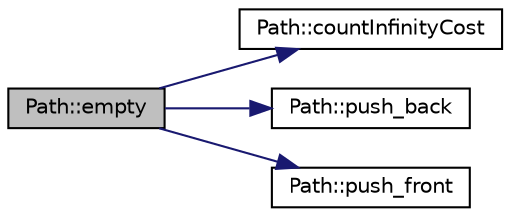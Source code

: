 digraph "Path::empty"
{
  edge [fontname="Helvetica",fontsize="10",labelfontname="Helvetica",labelfontsize="10"];
  node [fontname="Helvetica",fontsize="10",shape=record];
  rankdir="LR";
  Node116 [label="Path::empty",height=0.2,width=0.4,color="black", fillcolor="grey75", style="filled", fontcolor="black"];
  Node116 -> Node117 [color="midnightblue",fontsize="10",style="solid",fontname="Helvetica"];
  Node117 [label="Path::countInfinityCost",height=0.2,width=0.4,color="black", fillcolor="white", style="filled",URL="$classPath.html#ad61a1c96149ce7b7f6ccd696a346bbc3"];
  Node116 -> Node118 [color="midnightblue",fontsize="10",style="solid",fontname="Helvetica"];
  Node118 [label="Path::push_back",height=0.2,width=0.4,color="black", fillcolor="white", style="filled",URL="$classPath.html#a5b5d58e304f85ef96637a260917c30ac"];
  Node116 -> Node119 [color="midnightblue",fontsize="10",style="solid",fontname="Helvetica"];
  Node119 [label="Path::push_front",height=0.2,width=0.4,color="black", fillcolor="white", style="filled",URL="$classPath.html#a46140ad11410c4c8ddb3c0c1feeee895"];
}
